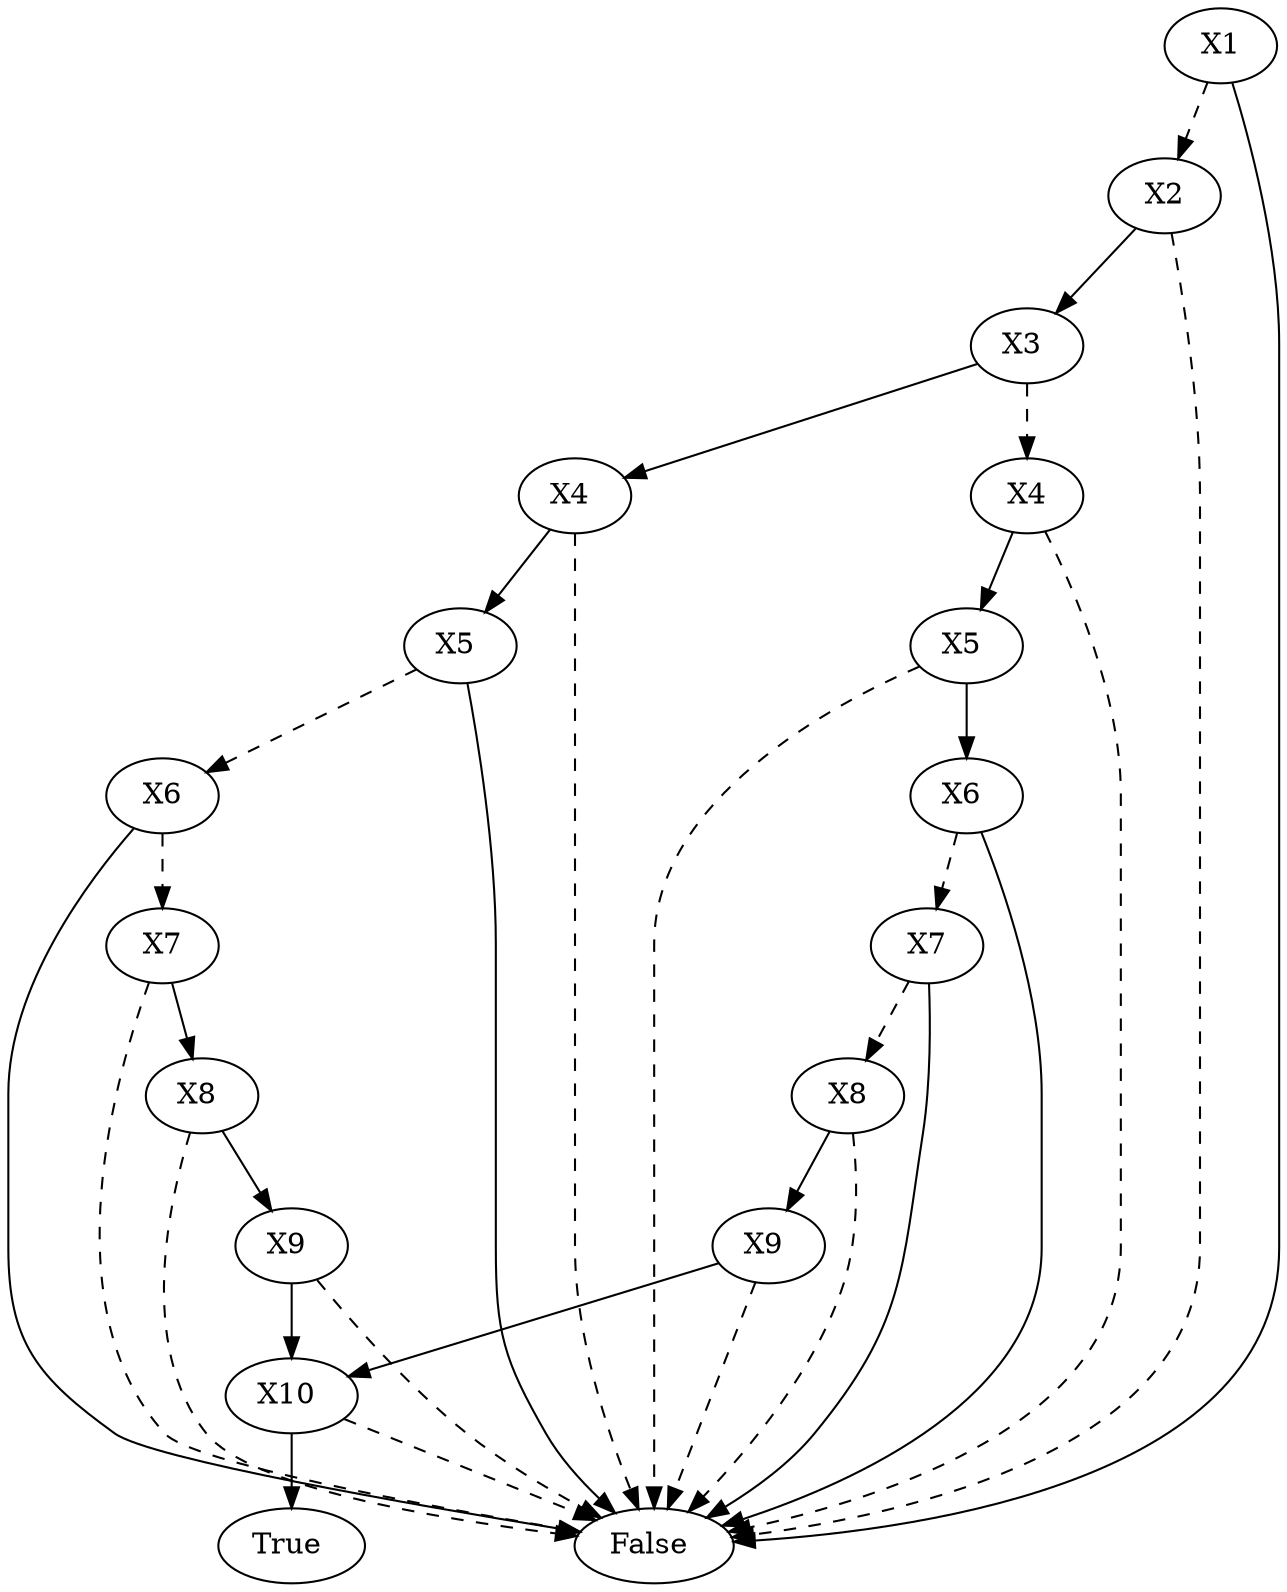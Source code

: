 digraph{1766514492912[label=X1]1766514496432[label="X2"]
1766514492912 -> 1766514496432[style=dashed label="" fontcolor = gray]
1766514536560[label="False"]
1766514496432 -> 1766514536560[style=dashed label="" fontcolor = gray]
1766514506672[label="X3 "]
1766514496432 -> 1766514506672 [label="" fontcolor = gray]
1766514501072[label="X4"]
1766514506672 -> 1766514501072[style=dashed label="" fontcolor = gray]
1766514536560[label="False"]
1766514501072 -> 1766514536560[style=dashed label="" fontcolor = gray]
1766514506512[label="X5 "]
1766514501072 -> 1766514506512 [label="" fontcolor = gray]
1766514536560[label="False"]
1766514506512 -> 1766514536560[style=dashed label="" fontcolor = gray]
1766514503792[label="X6 "]
1766514506512 -> 1766514503792 [label="" fontcolor = gray]
1766514496592[label="X7"]
1766514503792 -> 1766514496592[style=dashed label="" fontcolor = gray]
1766512921168[label="X8"]
1766514496592 -> 1766512921168[style=dashed label="" fontcolor = gray]
1766514536560[label="False"]
1766512921168 -> 1766514536560[style=dashed label="" fontcolor = gray]
1766512920048[label="X9 "]
1766512921168 -> 1766512920048 [label="" fontcolor = gray]
1766514536560[label="False"]
1766512920048 -> 1766514536560[style=dashed label="" fontcolor = gray]
1766512921008[label="X10 "]
1766512920048 -> 1766512921008 [label="" fontcolor = gray]
1766514536560[label="False"]
1766512921008 -> 1766514536560[style=dashed label="" fontcolor = gray]
1766514532560[label="True "]
1766512921008 -> 1766514532560 [label="" fontcolor = gray]
1766514536560[label="False "]
1766514496592 -> 1766514536560 [label="" fontcolor = gray]
1766514536560[label="False "]
1766514503792 -> 1766514536560 [label="" fontcolor = gray]
1766514504432[label="X4 "]
1766514506672 -> 1766514504432 [label="" fontcolor = gray]
1766514536560[label="False"]
1766514504432 -> 1766514536560[style=dashed label="" fontcolor = gray]
1766512929168[label="X5 "]
1766514504432 -> 1766512929168 [label="" fontcolor = gray]
1766512921488[label="X6"]
1766512929168 -> 1766512921488[style=dashed label="" fontcolor = gray]
1766512933328[label="X7"]
1766512921488 -> 1766512933328[style=dashed label="" fontcolor = gray]
1766514536560[label="False"]
1766512933328 -> 1766514536560[style=dashed label="" fontcolor = gray]
1766512924528[label="X8 "]
1766512933328 -> 1766512924528 [label="" fontcolor = gray]
1766514536560[label="False"]
1766512924528 -> 1766514536560[style=dashed label="" fontcolor = gray]
1766512924208[label="X9 "]
1766512924528 -> 1766512924208 [label="" fontcolor = gray]
1766514536560[label="False"]
1766512924208 -> 1766514536560[style=dashed label="" fontcolor = gray]
1766512921008[label="X10 "]
1766512924208 -> 1766512921008 [label="" fontcolor = gray]
1766514536560[label="False "]
1766512921488 -> 1766514536560 [label="" fontcolor = gray]
1766514536560[label="False "]
1766512929168 -> 1766514536560 [label="" fontcolor = gray]
1766514536560[label="False "]
1766514492912 -> 1766514536560 [label="" fontcolor = gray]
}